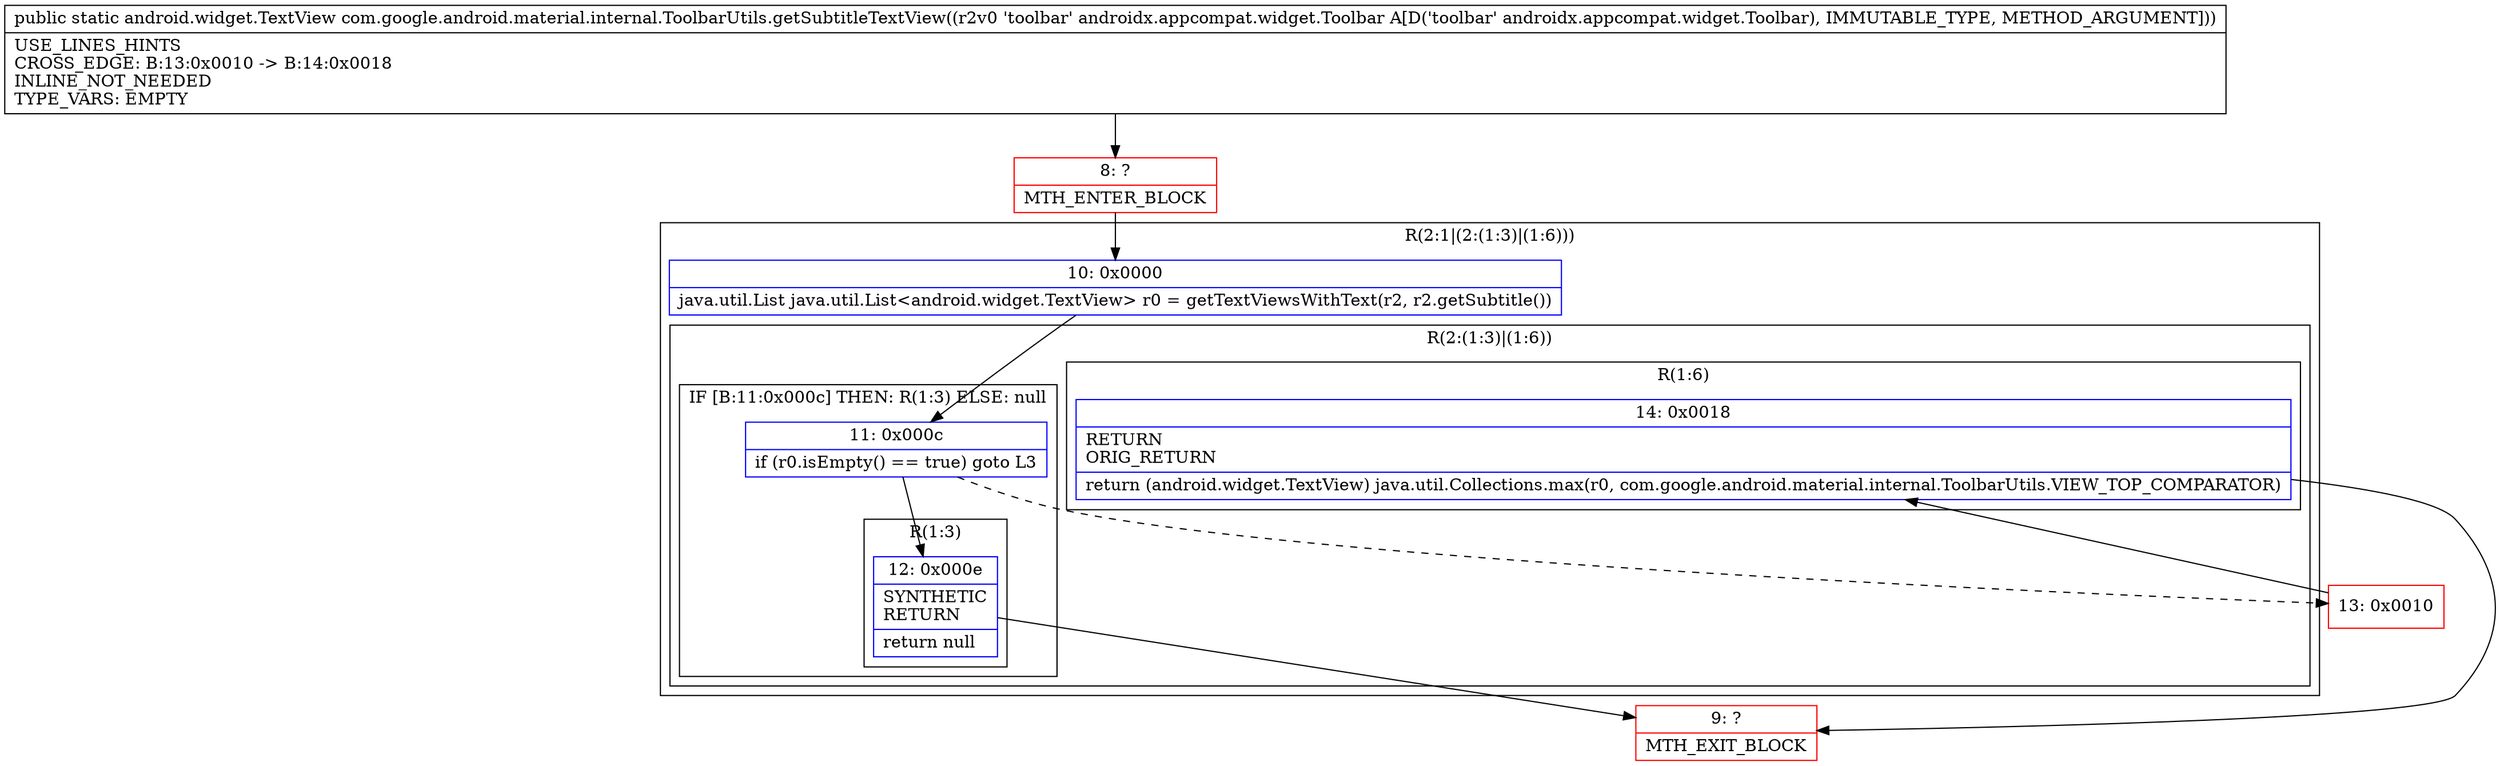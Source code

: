 digraph "CFG forcom.google.android.material.internal.ToolbarUtils.getSubtitleTextView(Landroidx\/appcompat\/widget\/Toolbar;)Landroid\/widget\/TextView;" {
subgraph cluster_Region_845397924 {
label = "R(2:1|(2:(1:3)|(1:6)))";
node [shape=record,color=blue];
Node_10 [shape=record,label="{10\:\ 0x0000|java.util.List java.util.List\<android.widget.TextView\> r0 = getTextViewsWithText(r2, r2.getSubtitle())\l}"];
subgraph cluster_Region_1756357278 {
label = "R(2:(1:3)|(1:6))";
node [shape=record,color=blue];
subgraph cluster_IfRegion_1700220382 {
label = "IF [B:11:0x000c] THEN: R(1:3) ELSE: null";
node [shape=record,color=blue];
Node_11 [shape=record,label="{11\:\ 0x000c|if (r0.isEmpty() == true) goto L3\l}"];
subgraph cluster_Region_457872579 {
label = "R(1:3)";
node [shape=record,color=blue];
Node_12 [shape=record,label="{12\:\ 0x000e|SYNTHETIC\lRETURN\l|return null\l}"];
}
}
subgraph cluster_Region_1539459143 {
label = "R(1:6)";
node [shape=record,color=blue];
Node_14 [shape=record,label="{14\:\ 0x0018|RETURN\lORIG_RETURN\l|return (android.widget.TextView) java.util.Collections.max(r0, com.google.android.material.internal.ToolbarUtils.VIEW_TOP_COMPARATOR)\l}"];
}
}
}
Node_8 [shape=record,color=red,label="{8\:\ ?|MTH_ENTER_BLOCK\l}"];
Node_9 [shape=record,color=red,label="{9\:\ ?|MTH_EXIT_BLOCK\l}"];
Node_13 [shape=record,color=red,label="{13\:\ 0x0010}"];
MethodNode[shape=record,label="{public static android.widget.TextView com.google.android.material.internal.ToolbarUtils.getSubtitleTextView((r2v0 'toolbar' androidx.appcompat.widget.Toolbar A[D('toolbar' androidx.appcompat.widget.Toolbar), IMMUTABLE_TYPE, METHOD_ARGUMENT]))  | USE_LINES_HINTS\lCROSS_EDGE: B:13:0x0010 \-\> B:14:0x0018\lINLINE_NOT_NEEDED\lTYPE_VARS: EMPTY\l}"];
MethodNode -> Node_8;Node_10 -> Node_11;
Node_11 -> Node_12;
Node_11 -> Node_13[style=dashed];
Node_12 -> Node_9;
Node_14 -> Node_9;
Node_8 -> Node_10;
Node_13 -> Node_14;
}

